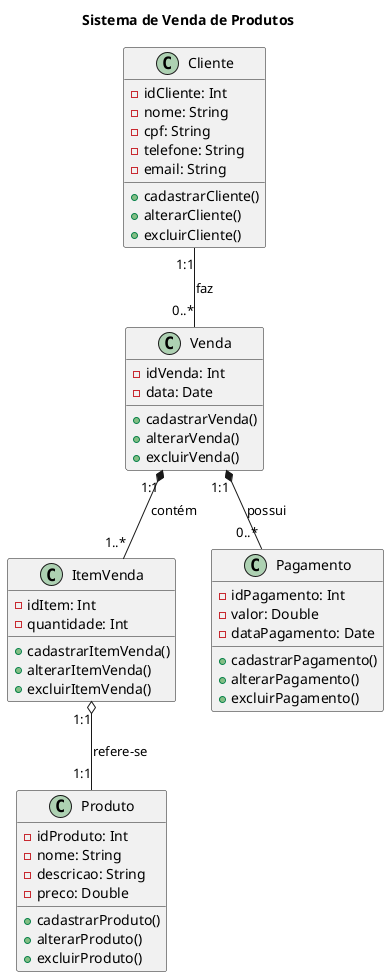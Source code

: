 @startuml Sistema de Venda de Produtos
title Sistema de Venda de Produtos

class Produto {
    - idProduto: Int
    - nome: String
    - descricao: String
    - preco: Double
    + cadastrarProduto()
    + alterarProduto()
    + excluirProduto()
}

class Cliente {
    - idCliente: Int
    - nome: String
    - cpf: String
    - telefone: String
    - email: String
    + cadastrarCliente()
    + alterarCliente()
    + excluirCliente()
}

class Venda {
    - idVenda: Int
    - data: Date
    + cadastrarVenda()
    + alterarVenda()
    + excluirVenda()
}

class ItemVenda {
    - idItem: Int
    - quantidade: Int
    + cadastrarItemVenda()
    + alterarItemVenda()
    + excluirItemVenda()
}

class Pagamento {
    - idPagamento: Int
    - valor: Double
    - dataPagamento: Date
    + cadastrarPagamento()
    + alterarPagamento()
    + excluirPagamento()
}

Cliente "1:1" -- "0..*" Venda: faz
Venda "1:1" *-- "1..*" ItemVenda: contém
ItemVenda "1:1" o-- "1:1" Produto: refere-se
Venda "1:1" *-- "0..*" Pagamento: possui

@enduml
